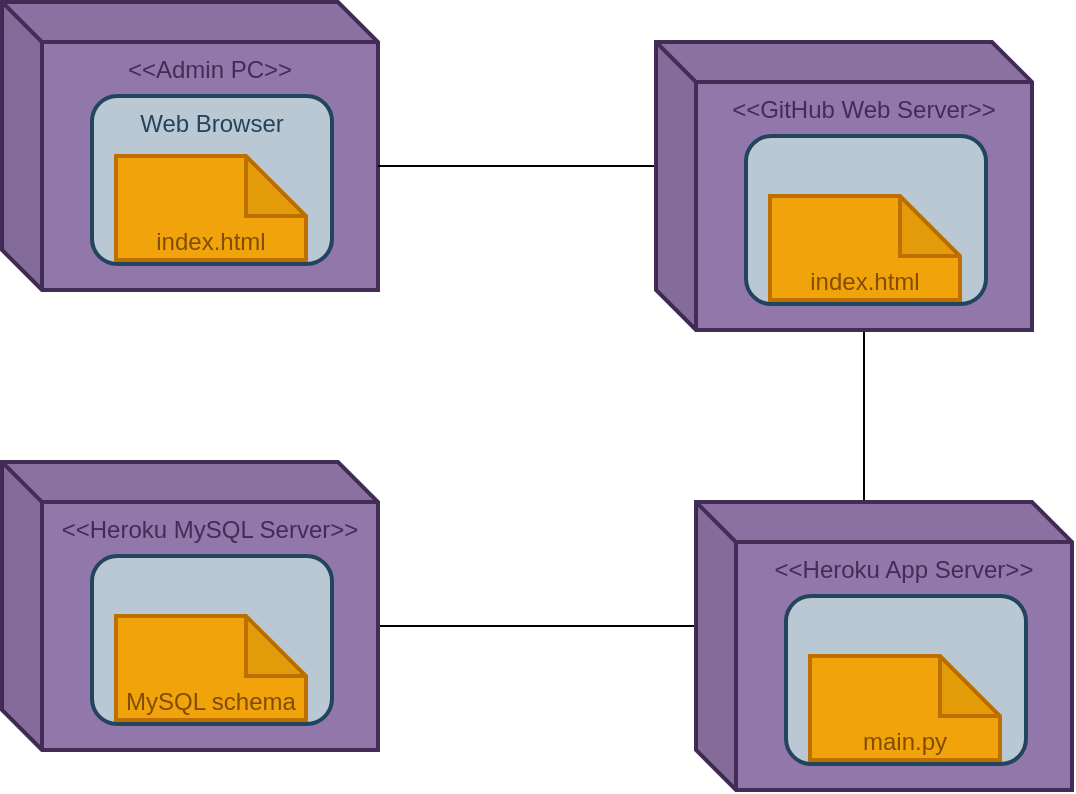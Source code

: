 <mxfile version="20.3.0" type="device"><diagram id="8_ze4zKSRuGrPrO82OOp" name="Page-1"><mxGraphModel dx="1370" dy="479" grid="0" gridSize="10" guides="1" tooltips="1" connect="1" arrows="1" fold="1" page="0" pageScale="1" pageWidth="827" pageHeight="1169" background="none" math="0" shadow="0"><root><mxCell id="0"/><mxCell id="1" parent="0"/><mxCell id="XPpxuZ_oHlCT2gmKafA_-20" value="" style="group;strokeWidth=2;" vertex="1" connectable="0" parent="1"><mxGeometry x="-289" y="80" width="188" height="144" as="geometry"/></mxCell><mxCell id="XPpxuZ_oHlCT2gmKafA_-2" value="&lt;div style=&quot;&quot;&gt;&lt;span style=&quot;background-color: initial;&quot;&gt;&lt;font color=&quot;#432d57&quot;&gt;&amp;lt;&amp;lt;Admin PC&amp;gt;&amp;gt;&lt;/font&gt;&lt;/span&gt;&lt;/div&gt;" style="shape=cube;whiteSpace=wrap;html=1;boundedLbl=1;backgroundOutline=1;darkOpacity=0.05;darkOpacity2=0.1;hachureGap=4;align=center;labelPosition=center;verticalLabelPosition=middle;verticalAlign=top;fillColor=#9277AB;strokeColor=#432D57;fontColor=#ffffff;gradientColor=none;strokeWidth=2;fillStyle=solid;" vertex="1" parent="XPpxuZ_oHlCT2gmKafA_-20"><mxGeometry width="188" height="144" as="geometry"/></mxCell><mxCell id="XPpxuZ_oHlCT2gmKafA_-6" value="&lt;font color=&quot;#23445d&quot;&gt;Web Browser&lt;/font&gt;" style="rounded=1;whiteSpace=wrap;html=1;hachureGap=4;verticalAlign=top;fillColor=#bac8d3;strokeColor=#23445d;strokeWidth=2;fillStyle=solid;" vertex="1" parent="XPpxuZ_oHlCT2gmKafA_-20"><mxGeometry x="45" y="47" width="120" height="84" as="geometry"/></mxCell><mxCell id="XPpxuZ_oHlCT2gmKafA_-7" value="&lt;font color=&quot;#824d00&quot;&gt;index.html&lt;/font&gt;" style="shape=note;whiteSpace=wrap;html=1;backgroundOutline=1;darkOpacity=0.05;hachureGap=4;verticalAlign=bottom;align=center;fillColor=#f0a30a;fontColor=#000000;strokeColor=#BD7000;strokeWidth=2;" vertex="1" parent="XPpxuZ_oHlCT2gmKafA_-20"><mxGeometry x="57" y="77" width="95" height="52" as="geometry"/></mxCell><mxCell id="XPpxuZ_oHlCT2gmKafA_-30" value="" style="endArrow=none;html=1;rounded=0;fontFamily=Helvetica;startSize=14;endSize=14;sourcePerimeterSpacing=8;targetPerimeterSpacing=8;curved=1;exitX=0;exitY=0;exitDx=188;exitDy=82;exitPerimeter=0;entryX=0;entryY=0;entryDx=0;entryDy=62;entryPerimeter=0;" edge="1" parent="1" source="XPpxuZ_oHlCT2gmKafA_-2" target="XPpxuZ_oHlCT2gmKafA_-36"><mxGeometry width="50" height="50" relative="1" as="geometry"><mxPoint x="-39" y="290" as="sourcePoint"/><mxPoint x="38" y="162" as="targetPoint"/></mxGeometry></mxCell><mxCell id="XPpxuZ_oHlCT2gmKafA_-32" value="" style="endArrow=none;html=1;rounded=0;fontFamily=Helvetica;startSize=14;endSize=14;sourcePerimeterSpacing=8;targetPerimeterSpacing=8;curved=1;exitX=0;exitY=0;exitDx=84;exitDy=0;exitPerimeter=0;entryX=0;entryY=0;entryDx=104;entryDy=144;entryPerimeter=0;" edge="1" parent="1" source="XPpxuZ_oHlCT2gmKafA_-44" target="XPpxuZ_oHlCT2gmKafA_-36"><mxGeometry width="50" height="50" relative="1" as="geometry"><mxPoint x="142" y="309" as="sourcePoint"/><mxPoint x="140" y="242" as="targetPoint"/></mxGeometry></mxCell><mxCell id="XPpxuZ_oHlCT2gmKafA_-34" value="" style="endArrow=none;html=1;rounded=0;fontFamily=Helvetica;startSize=14;endSize=14;sourcePerimeterSpacing=8;targetPerimeterSpacing=8;curved=1;entryX=0;entryY=0;entryDx=0;entryDy=62;entryPerimeter=0;exitX=0;exitY=0;exitDx=188;exitDy=82;exitPerimeter=0;" edge="1" parent="1" source="XPpxuZ_oHlCT2gmKafA_-40" target="XPpxuZ_oHlCT2gmKafA_-44"><mxGeometry width="50" height="50" relative="1" as="geometry"><mxPoint x="-27" y="370" as="sourcePoint"/><mxPoint x="58" y="371" as="targetPoint"/></mxGeometry></mxCell><mxCell id="XPpxuZ_oHlCT2gmKafA_-35" value="" style="group;strokeWidth=2;" vertex="1" connectable="0" parent="1"><mxGeometry x="38" y="100" width="188" height="144" as="geometry"/></mxCell><mxCell id="XPpxuZ_oHlCT2gmKafA_-36" value="&lt;div style=&quot;&quot;&gt;&lt;font color=&quot;#432d57&quot;&gt;&amp;lt;&amp;lt;GitHub Web Server&amp;gt;&amp;gt;&lt;/font&gt;&lt;br&gt;&lt;/div&gt;" style="shape=cube;whiteSpace=wrap;html=1;boundedLbl=1;backgroundOutline=1;darkOpacity=0.05;darkOpacity2=0.1;hachureGap=4;align=center;labelPosition=center;verticalLabelPosition=middle;verticalAlign=top;fillColor=#9277AB;strokeColor=#432D57;fontColor=#ffffff;gradientColor=none;strokeWidth=2;fillStyle=solid;" vertex="1" parent="XPpxuZ_oHlCT2gmKafA_-35"><mxGeometry width="188" height="144" as="geometry"/></mxCell><mxCell id="XPpxuZ_oHlCT2gmKafA_-37" value="" style="rounded=1;whiteSpace=wrap;html=1;hachureGap=4;verticalAlign=top;fillColor=#bac8d3;strokeColor=#23445d;strokeWidth=2;fillStyle=solid;" vertex="1" parent="XPpxuZ_oHlCT2gmKafA_-35"><mxGeometry x="45" y="47" width="120" height="84" as="geometry"/></mxCell><mxCell id="XPpxuZ_oHlCT2gmKafA_-38" value="&lt;font color=&quot;#824d00&quot;&gt;index.html&lt;/font&gt;" style="shape=note;whiteSpace=wrap;html=1;backgroundOutline=1;darkOpacity=0.05;hachureGap=4;verticalAlign=bottom;align=center;fillColor=#f0a30a;fontColor=#000000;strokeColor=#BD7000;strokeWidth=2;" vertex="1" parent="XPpxuZ_oHlCT2gmKafA_-35"><mxGeometry x="57" y="77" width="95" height="52" as="geometry"/></mxCell><mxCell id="XPpxuZ_oHlCT2gmKafA_-39" value="" style="group;strokeWidth=2;" vertex="1" connectable="0" parent="1"><mxGeometry x="-289" y="310" width="188" height="144" as="geometry"/></mxCell><mxCell id="XPpxuZ_oHlCT2gmKafA_-40" value="&lt;div style=&quot;&quot;&gt;&lt;font color=&quot;#432d57&quot;&gt;&amp;lt;&amp;lt;Heroku MySQL Server&amp;gt;&amp;gt;&lt;/font&gt;&lt;br&gt;&lt;/div&gt;" style="shape=cube;whiteSpace=wrap;html=1;boundedLbl=1;backgroundOutline=1;darkOpacity=0.05;darkOpacity2=0.1;hachureGap=4;align=center;labelPosition=center;verticalLabelPosition=middle;verticalAlign=top;fillColor=#9277AB;strokeColor=#432D57;fontColor=#ffffff;gradientColor=none;strokeWidth=2;fillStyle=solid;" vertex="1" parent="XPpxuZ_oHlCT2gmKafA_-39"><mxGeometry width="188" height="144" as="geometry"/></mxCell><mxCell id="XPpxuZ_oHlCT2gmKafA_-41" value="" style="rounded=1;whiteSpace=wrap;html=1;hachureGap=4;verticalAlign=top;fillColor=#bac8d3;strokeColor=#23445d;strokeWidth=2;fillStyle=solid;" vertex="1" parent="XPpxuZ_oHlCT2gmKafA_-39"><mxGeometry x="45" y="47" width="120" height="84" as="geometry"/></mxCell><mxCell id="XPpxuZ_oHlCT2gmKafA_-42" value="&lt;font color=&quot;#824d00&quot;&gt;MySQL schema&lt;/font&gt;" style="shape=note;whiteSpace=wrap;html=1;backgroundOutline=1;darkOpacity=0.05;hachureGap=4;verticalAlign=bottom;align=center;fillColor=#f0a30a;fontColor=#000000;strokeColor=#BD7000;strokeWidth=2;" vertex="1" parent="XPpxuZ_oHlCT2gmKafA_-39"><mxGeometry x="57" y="77" width="95" height="52" as="geometry"/></mxCell><mxCell id="XPpxuZ_oHlCT2gmKafA_-43" value="" style="group;strokeWidth=2;" vertex="1" connectable="0" parent="1"><mxGeometry x="58" y="330" width="188" height="144" as="geometry"/></mxCell><mxCell id="XPpxuZ_oHlCT2gmKafA_-44" value="&lt;div style=&quot;&quot;&gt;&lt;font color=&quot;#432d57&quot;&gt;&amp;lt;&amp;lt;Heroku App Server&amp;gt;&amp;gt;&lt;/font&gt;&lt;br&gt;&lt;/div&gt;" style="shape=cube;whiteSpace=wrap;html=1;boundedLbl=1;backgroundOutline=1;darkOpacity=0.05;darkOpacity2=0.1;hachureGap=4;align=center;labelPosition=center;verticalLabelPosition=middle;verticalAlign=top;fillColor=#9277AB;strokeColor=#432D57;fontColor=#ffffff;gradientColor=none;strokeWidth=2;fillStyle=solid;" vertex="1" parent="XPpxuZ_oHlCT2gmKafA_-43"><mxGeometry width="188" height="144" as="geometry"/></mxCell><mxCell id="XPpxuZ_oHlCT2gmKafA_-45" value="" style="rounded=1;whiteSpace=wrap;html=1;hachureGap=4;verticalAlign=top;fillColor=#bac8d3;strokeColor=#23445d;strokeWidth=2;fillStyle=solid;" vertex="1" parent="XPpxuZ_oHlCT2gmKafA_-43"><mxGeometry x="45" y="47" width="120" height="84" as="geometry"/></mxCell><mxCell id="XPpxuZ_oHlCT2gmKafA_-46" value="&lt;font color=&quot;#824d00&quot;&gt;main.py&lt;/font&gt;" style="shape=note;whiteSpace=wrap;html=1;backgroundOutline=1;darkOpacity=0.05;hachureGap=4;verticalAlign=bottom;align=center;fillColor=#f0a30a;fontColor=#000000;strokeColor=#BD7000;strokeWidth=2;" vertex="1" parent="XPpxuZ_oHlCT2gmKafA_-43"><mxGeometry x="57" y="77" width="95" height="52" as="geometry"/></mxCell></root></mxGraphModel></diagram></mxfile>